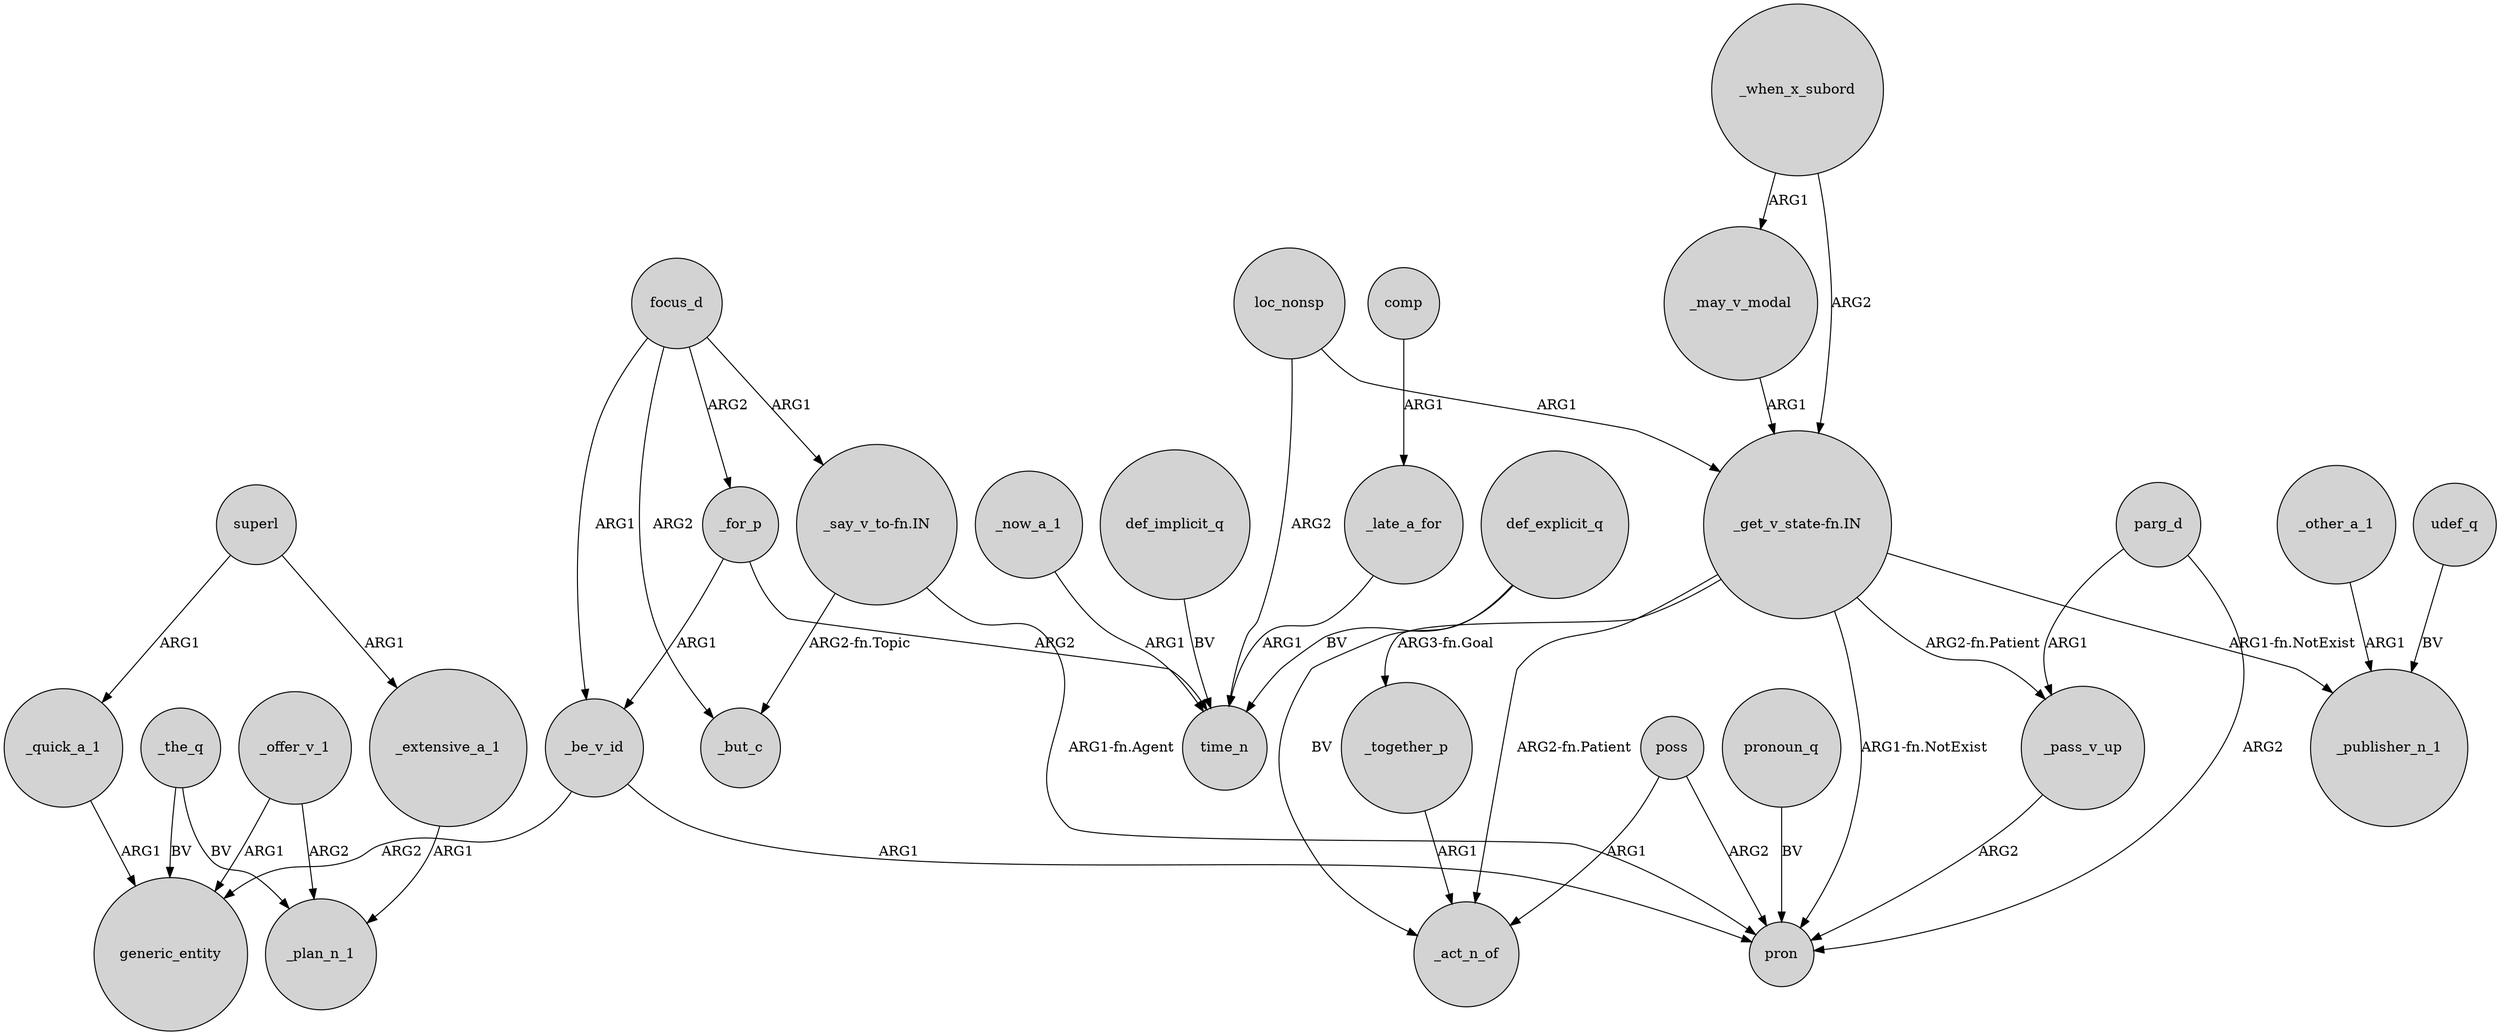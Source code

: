 digraph {
	node [shape=circle style=filled]
	superl -> _quick_a_1 [label=ARG1]
	_when_x_subord -> _may_v_modal [label=ARG1]
	"_get_v_state-fn.IN" -> _act_n_of [label="ARG2-fn.Patient"]
	"_get_v_state-fn.IN" -> pron [label="ARG1-fn.NotExist"]
	_the_q -> generic_entity [label=BV]
	comp -> _late_a_for [label=ARG1]
	udef_q -> _publisher_n_1 [label=BV]
	_for_p -> time_n [label=ARG2]
	poss -> pron [label=ARG2]
	def_implicit_q -> time_n [label=BV]
	def_explicit_q -> time_n [label=BV]
	_other_a_1 -> _publisher_n_1 [label=ARG1]
	_quick_a_1 -> generic_entity [label=ARG1]
	_the_q -> _plan_n_1 [label=BV]
	_when_x_subord -> "_get_v_state-fn.IN" [label=ARG2]
	_be_v_id -> pron [label=ARG1]
	"_get_v_state-fn.IN" -> _publisher_n_1 [label="ARG1-fn.NotExist"]
	_together_p -> _act_n_of [label=ARG1]
	parg_d -> _pass_v_up [label=ARG1]
	focus_d -> _but_c [label=ARG2]
	loc_nonsp -> time_n [label=ARG2]
	parg_d -> pron [label=ARG2]
	focus_d -> _for_p [label=ARG2]
	_be_v_id -> generic_entity [label=ARG2]
	"_say_v_to-fn.IN" -> _but_c [label="ARG2-fn.Topic"]
	pronoun_q -> pron [label=BV]
	"_get_v_state-fn.IN" -> _together_p [label="ARG3-fn.Goal"]
	focus_d -> _be_v_id [label=ARG1]
	poss -> _act_n_of [label=ARG1]
	_for_p -> _be_v_id [label=ARG1]
	_offer_v_1 -> generic_entity [label=ARG1]
	_extensive_a_1 -> _plan_n_1 [label=ARG1]
	_offer_v_1 -> _plan_n_1 [label=ARG2]
	_now_a_1 -> time_n [label=ARG1]
	"_say_v_to-fn.IN" -> pron [label="ARG1-fn.Agent"]
	_pass_v_up -> pron [label=ARG2]
	_may_v_modal -> "_get_v_state-fn.IN" [label=ARG1]
	loc_nonsp -> "_get_v_state-fn.IN" [label=ARG1]
	_late_a_for -> time_n [label=ARG1]
	"_get_v_state-fn.IN" -> _pass_v_up [label="ARG2-fn.Patient"]
	superl -> _extensive_a_1 [label=ARG1]
	focus_d -> "_say_v_to-fn.IN" [label=ARG1]
	def_explicit_q -> _act_n_of [label=BV]
}
